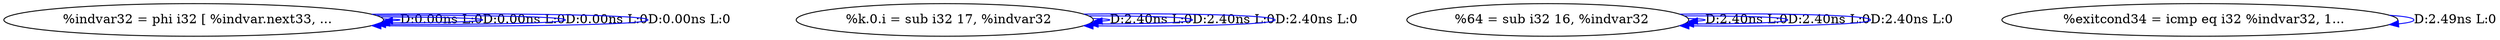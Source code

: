 digraph {
Node0x36d06a0[label="  %indvar32 = phi i32 [ %indvar.next33, ..."];
Node0x36d06a0 -> Node0x36d06a0[label="D:0.00ns L:0",color=blue];
Node0x36d06a0 -> Node0x36d06a0[label="D:0.00ns L:0",color=blue];
Node0x36d06a0 -> Node0x36d06a0[label="D:0.00ns L:0",color=blue];
Node0x36d06a0 -> Node0x36d06a0[label="D:0.00ns L:0",color=blue];
Node0x36d0780[label="  %k.0.i = sub i32 17, %indvar32"];
Node0x36d0780 -> Node0x36d0780[label="D:2.40ns L:0",color=blue];
Node0x36d0780 -> Node0x36d0780[label="D:2.40ns L:0",color=blue];
Node0x36d0780 -> Node0x36d0780[label="D:2.40ns L:0",color=blue];
Node0x36d0860[label="  %64 = sub i32 16, %indvar32"];
Node0x36d0860 -> Node0x36d0860[label="D:2.40ns L:0",color=blue];
Node0x36d0860 -> Node0x36d0860[label="D:2.40ns L:0",color=blue];
Node0x36d0860 -> Node0x36d0860[label="D:2.40ns L:0",color=blue];
Node0x36d0940[label="  %exitcond34 = icmp eq i32 %indvar32, 1..."];
Node0x36d0940 -> Node0x36d0940[label="D:2.49ns L:0",color=blue];
}
